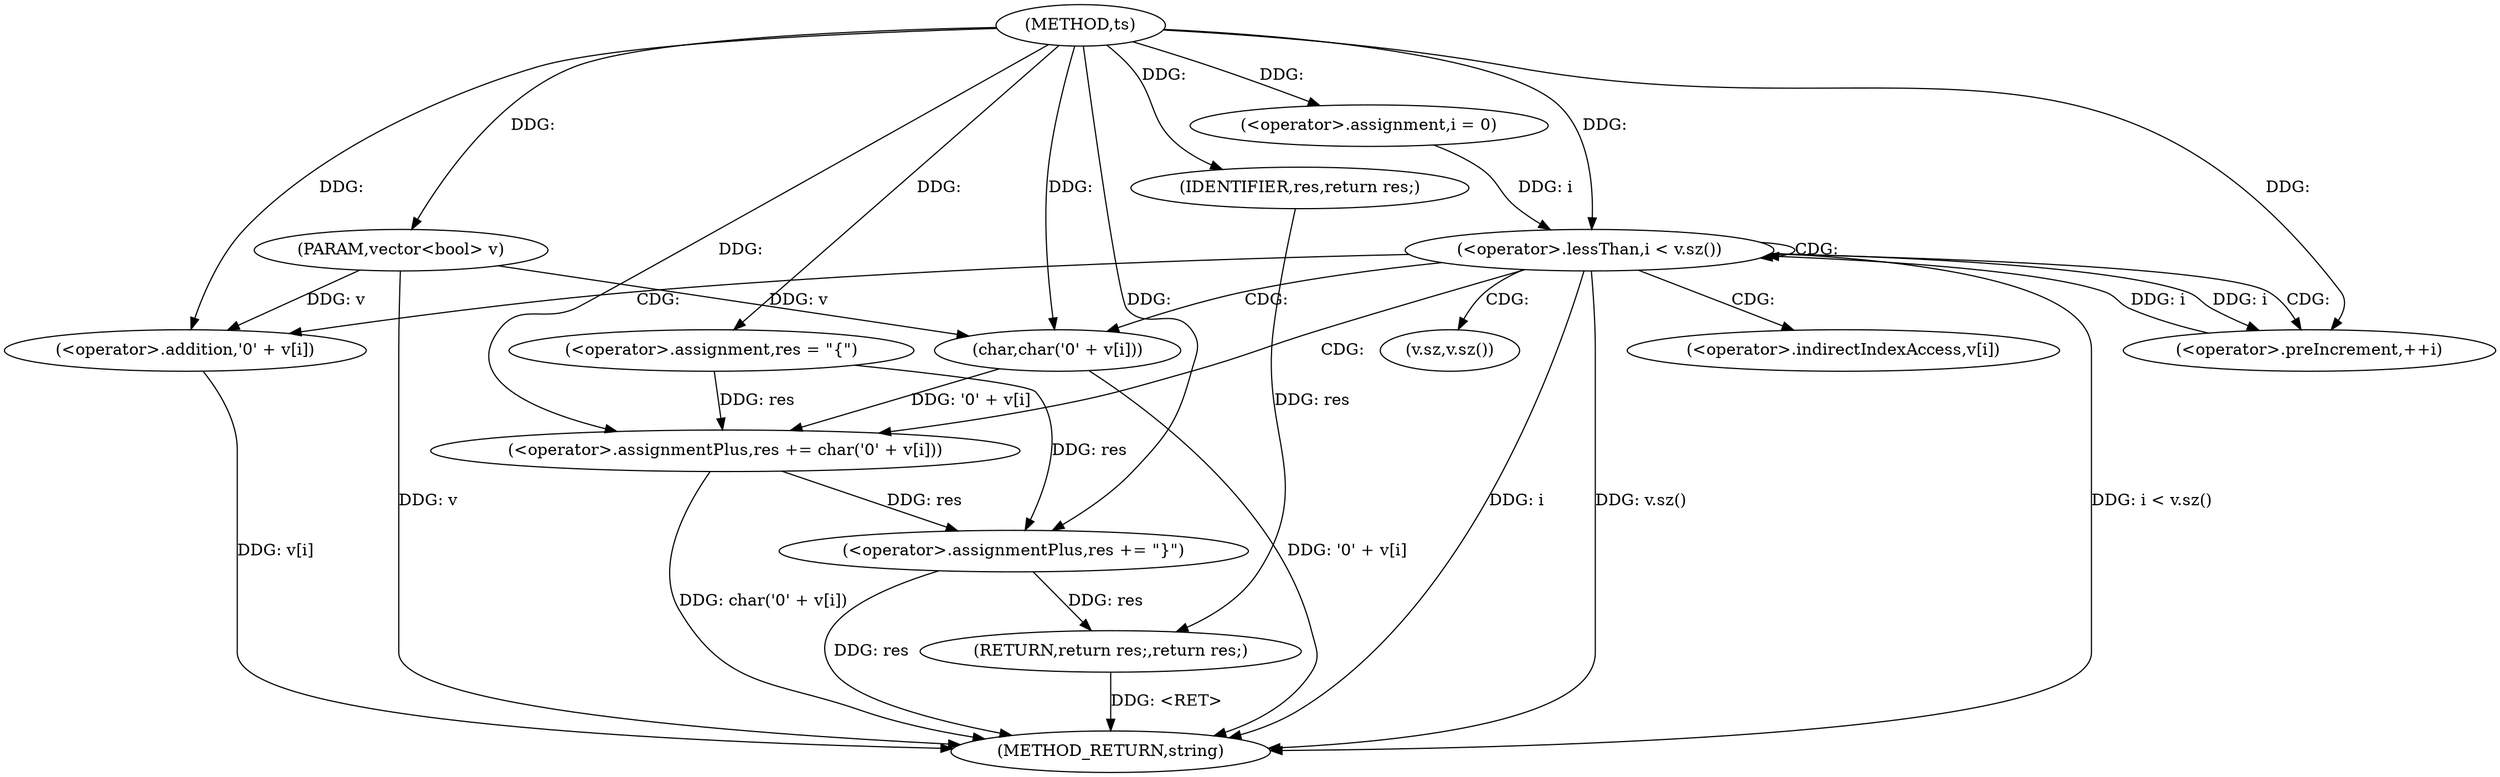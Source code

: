 digraph "ts" {  
"1000174" [label = "(METHOD,ts)" ]
"1000204" [label = "(METHOD_RETURN,string)" ]
"1000175" [label = "(PARAM,vector<bool> v)" ]
"1000178" [label = "(<operator>.assignment,res = \"{\")" ]
"1000199" [label = "(<operator>.assignmentPlus,res += \"}\")" ]
"1000202" [label = "(RETURN,return res;,return res;)" ]
"1000183" [label = "(<operator>.assignment,i = 0)" ]
"1000186" [label = "(<operator>.lessThan,i < v.sz())" ]
"1000189" [label = "(<operator>.preIncrement,++i)" ]
"1000191" [label = "(<operator>.assignmentPlus,res += char('0' + v[i]))" ]
"1000203" [label = "(IDENTIFIER,res,return res;)" ]
"1000193" [label = "(char,char('0' + v[i]))" ]
"1000194" [label = "(<operator>.addition,'0' + v[i])" ]
"1000188" [label = "(v.sz,v.sz())" ]
"1000196" [label = "(<operator>.indirectIndexAccess,v[i])" ]
  "1000175" -> "1000204"  [ label = "DDG: v"] 
  "1000186" -> "1000204"  [ label = "DDG: i"] 
  "1000186" -> "1000204"  [ label = "DDG: v.sz()"] 
  "1000186" -> "1000204"  [ label = "DDG: i < v.sz()"] 
  "1000199" -> "1000204"  [ label = "DDG: res"] 
  "1000194" -> "1000204"  [ label = "DDG: v[i]"] 
  "1000193" -> "1000204"  [ label = "DDG: '0' + v[i]"] 
  "1000191" -> "1000204"  [ label = "DDG: char('0' + v[i])"] 
  "1000202" -> "1000204"  [ label = "DDG: <RET>"] 
  "1000174" -> "1000175"  [ label = "DDG: "] 
  "1000174" -> "1000178"  [ label = "DDG: "] 
  "1000174" -> "1000199"  [ label = "DDG: "] 
  "1000203" -> "1000202"  [ label = "DDG: res"] 
  "1000199" -> "1000202"  [ label = "DDG: res"] 
  "1000174" -> "1000183"  [ label = "DDG: "] 
  "1000193" -> "1000191"  [ label = "DDG: '0' + v[i]"] 
  "1000178" -> "1000199"  [ label = "DDG: res"] 
  "1000191" -> "1000199"  [ label = "DDG: res"] 
  "1000174" -> "1000203"  [ label = "DDG: "] 
  "1000183" -> "1000186"  [ label = "DDG: i"] 
  "1000189" -> "1000186"  [ label = "DDG: i"] 
  "1000174" -> "1000186"  [ label = "DDG: "] 
  "1000186" -> "1000189"  [ label = "DDG: i"] 
  "1000174" -> "1000189"  [ label = "DDG: "] 
  "1000178" -> "1000191"  [ label = "DDG: res"] 
  "1000174" -> "1000191"  [ label = "DDG: "] 
  "1000174" -> "1000193"  [ label = "DDG: "] 
  "1000175" -> "1000193"  [ label = "DDG: v"] 
  "1000174" -> "1000194"  [ label = "DDG: "] 
  "1000175" -> "1000194"  [ label = "DDG: v"] 
  "1000186" -> "1000193"  [ label = "CDG: "] 
  "1000186" -> "1000186"  [ label = "CDG: "] 
  "1000186" -> "1000194"  [ label = "CDG: "] 
  "1000186" -> "1000188"  [ label = "CDG: "] 
  "1000186" -> "1000191"  [ label = "CDG: "] 
  "1000186" -> "1000189"  [ label = "CDG: "] 
  "1000186" -> "1000196"  [ label = "CDG: "] 
}

